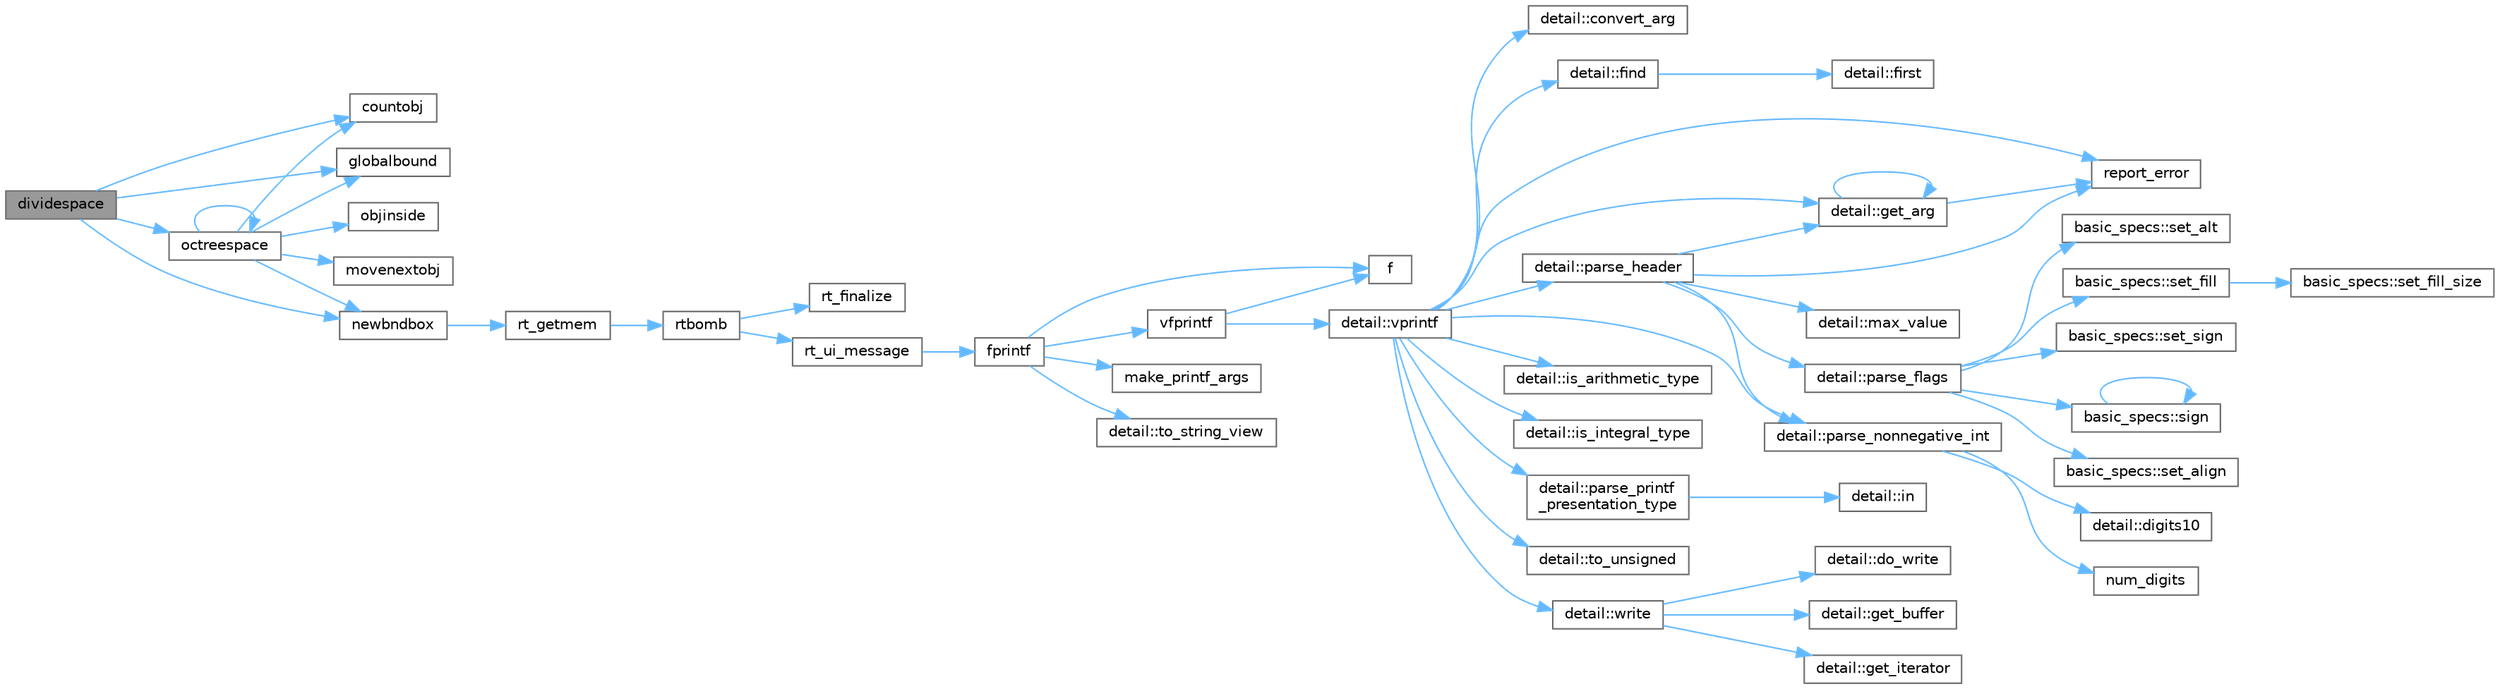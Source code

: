 digraph "dividespace"
{
 // LATEX_PDF_SIZE
  bgcolor="transparent";
  edge [fontname=Helvetica,fontsize=10,labelfontname=Helvetica,labelfontsize=10];
  node [fontname=Helvetica,fontsize=10,shape=box,height=0.2,width=0.4];
  rankdir="LR";
  Node1 [id="Node000001",label="dividespace",height=0.2,width=0.4,color="gray40", fillcolor="grey60", style="filled", fontcolor="black",tooltip=" "];
  Node1 -> Node2 [id="edge54_Node000001_Node000002",color="steelblue1",style="solid",tooltip=" "];
  Node2 [id="Node000002",label="countobj",height=0.2,width=0.4,color="grey40", fillcolor="white", style="filled",URL="$objbound_8cpp.html#a9c3010c40f7aefbea922f08813fca2f1",tooltip=" "];
  Node1 -> Node3 [id="edge55_Node000001_Node000003",color="steelblue1",style="solid",tooltip=" "];
  Node3 [id="Node000003",label="globalbound",height=0.2,width=0.4,color="grey40", fillcolor="white", style="filled",URL="$objbound_8cpp.html#a982c922a696383a944ef667881a751c4",tooltip=" "];
  Node1 -> Node4 [id="edge56_Node000001_Node000004",color="steelblue1",style="solid",tooltip=" "];
  Node4 [id="Node000004",label="newbndbox",height=0.2,width=0.4,color="grey40", fillcolor="white", style="filled",URL="$bndbox_8cpp.html#aff4f21dd448429f3aef775220fd000b4",tooltip=" "];
  Node4 -> Node5 [id="edge57_Node000004_Node000005",color="steelblue1",style="solid",tooltip=" "];
  Node5 [id="Node000005",label="rt_getmem",height=0.2,width=0.4,color="grey40", fillcolor="white", style="filled",URL="$util_8cpp.html#a55411670110436341b6dba465125eb8f",tooltip=" "];
  Node5 -> Node6 [id="edge58_Node000005_Node000006",color="steelblue1",style="solid",tooltip=" "];
  Node6 [id="Node000006",label="rtbomb",height=0.2,width=0.4,color="grey40", fillcolor="white", style="filled",URL="$util_8cpp.html#ab11ff87b1a71787f653c8026fe800e3d",tooltip=" "];
  Node6 -> Node7 [id="edge59_Node000006_Node000007",color="steelblue1",style="solid",tooltip=" "];
  Node7 [id="Node000007",label="rt_finalize",height=0.2,width=0.4,color="grey40", fillcolor="white", style="filled",URL="$tachyon__video_8cpp.html#a846c00845423b3f83b3192ae8b179604",tooltip=" "];
  Node6 -> Node8 [id="edge60_Node000006_Node000008",color="steelblue1",style="solid",tooltip=" "];
  Node8 [id="Node000008",label="rt_ui_message",height=0.2,width=0.4,color="grey40", fillcolor="white", style="filled",URL="$ui_8cpp.html#aea0c1431950c57ff36231c7f4ba804f1",tooltip=" "];
  Node8 -> Node9 [id="edge61_Node000008_Node000009",color="steelblue1",style="solid",tooltip=" "];
  Node9 [id="Node000009",label="fprintf",height=0.2,width=0.4,color="grey40", fillcolor="white", style="filled",URL="$printf_8h.html#a9f315126362cae9675de1642105e631e",tooltip=" "];
  Node9 -> Node10 [id="edge62_Node000009_Node000010",color="steelblue1",style="solid",tooltip=" "];
  Node10 [id="Node000010",label="f",height=0.2,width=0.4,color="grey40", fillcolor="white", style="filled",URL="$cxx11__tensor__map_8cpp.html#a7f507fea02198f6cb81c86640c7b1a4e",tooltip=" "];
  Node9 -> Node11 [id="edge63_Node000009_Node000011",color="steelblue1",style="solid",tooltip=" "];
  Node11 [id="Node000011",label="make_printf_args",height=0.2,width=0.4,color="grey40", fillcolor="white", style="filled",URL="$printf_8h.html#a27dcc0efcda04388971dbea3c875f122",tooltip=" "];
  Node9 -> Node12 [id="edge64_Node000009_Node000012",color="steelblue1",style="solid",tooltip=" "];
  Node12 [id="Node000012",label="detail::to_string_view",height=0.2,width=0.4,color="grey40", fillcolor="white", style="filled",URL="$namespacedetail.html#abeae79fa3e1eded2d8fbd56cc9f0960e",tooltip=" "];
  Node9 -> Node13 [id="edge65_Node000009_Node000013",color="steelblue1",style="solid",tooltip=" "];
  Node13 [id="Node000013",label="vfprintf",height=0.2,width=0.4,color="grey40", fillcolor="white", style="filled",URL="$printf_8h.html#abb30aad964fc771fb52cf3ad88649df2",tooltip=" "];
  Node13 -> Node10 [id="edge66_Node000013_Node000010",color="steelblue1",style="solid",tooltip=" "];
  Node13 -> Node14 [id="edge67_Node000013_Node000014",color="steelblue1",style="solid",tooltip=" "];
  Node14 [id="Node000014",label="detail::vprintf",height=0.2,width=0.4,color="grey40", fillcolor="white", style="filled",URL="$namespacedetail.html#a1c8c2218e4c822aa8f743fb9c573717f",tooltip=" "];
  Node14 -> Node15 [id="edge68_Node000014_Node000015",color="steelblue1",style="solid",tooltip=" "];
  Node15 [id="Node000015",label="detail::convert_arg",height=0.2,width=0.4,color="grey40", fillcolor="white", style="filled",URL="$namespacedetail.html#a03c11572c9a664266d6925f327dec7f3",tooltip=" "];
  Node14 -> Node16 [id="edge69_Node000014_Node000016",color="steelblue1",style="solid",tooltip=" "];
  Node16 [id="Node000016",label="detail::find",height=0.2,width=0.4,color="grey40", fillcolor="white", style="filled",URL="$namespacedetail.html#a6b71952fab3dc32f3edb2c3e9811d8d9",tooltip=" "];
  Node16 -> Node17 [id="edge70_Node000016_Node000017",color="steelblue1",style="solid",tooltip=" "];
  Node17 [id="Node000017",label="detail::first",height=0.2,width=0.4,color="grey40", fillcolor="white", style="filled",URL="$namespacedetail.html#a02319a3deb124802b88b61f85987df5e",tooltip=" "];
  Node14 -> Node18 [id="edge71_Node000014_Node000018",color="steelblue1",style="solid",tooltip=" "];
  Node18 [id="Node000018",label="detail::get_arg",height=0.2,width=0.4,color="grey40", fillcolor="white", style="filled",URL="$namespacedetail.html#a342ef250e45bd09b2ef666b6fae1c355",tooltip=" "];
  Node18 -> Node18 [id="edge72_Node000018_Node000018",color="steelblue1",style="solid",tooltip=" "];
  Node18 -> Node19 [id="edge73_Node000018_Node000019",color="steelblue1",style="solid",tooltip=" "];
  Node19 [id="Node000019",label="report_error",height=0.2,width=0.4,color="grey40", fillcolor="white", style="filled",URL="$format-inl_8h.html#a5555893692b00b61b3886349332fd01f",tooltip=" "];
  Node14 -> Node20 [id="edge74_Node000014_Node000020",color="steelblue1",style="solid",tooltip=" "];
  Node20 [id="Node000020",label="detail::is_arithmetic_type",height=0.2,width=0.4,color="grey40", fillcolor="white", style="filled",URL="$namespacedetail.html#a802c50a56a3495fdab6020b375ba1389",tooltip=" "];
  Node14 -> Node21 [id="edge75_Node000014_Node000021",color="steelblue1",style="solid",tooltip=" "];
  Node21 [id="Node000021",label="detail::is_integral_type",height=0.2,width=0.4,color="grey40", fillcolor="white", style="filled",URL="$namespacedetail.html#a2a60f8d1bee41b803f43fc42b707b5d1",tooltip=" "];
  Node14 -> Node22 [id="edge76_Node000014_Node000022",color="steelblue1",style="solid",tooltip=" "];
  Node22 [id="Node000022",label="detail::parse_header",height=0.2,width=0.4,color="grey40", fillcolor="white", style="filled",URL="$namespacedetail.html#afc9d93e58b8edb8077f8bc8eee7f4035",tooltip=" "];
  Node22 -> Node18 [id="edge77_Node000022_Node000018",color="steelblue1",style="solid",tooltip=" "];
  Node22 -> Node23 [id="edge78_Node000022_Node000023",color="steelblue1",style="solid",tooltip=" "];
  Node23 [id="Node000023",label="detail::max_value",height=0.2,width=0.4,color="grey40", fillcolor="white", style="filled",URL="$namespacedetail.html#a45c2130c44ebe54179eafcee3cda2bfb",tooltip=" "];
  Node22 -> Node24 [id="edge79_Node000022_Node000024",color="steelblue1",style="solid",tooltip=" "];
  Node24 [id="Node000024",label="detail::parse_flags",height=0.2,width=0.4,color="grey40", fillcolor="white", style="filled",URL="$namespacedetail.html#a4213daed116a37e1767881da51238261",tooltip=" "];
  Node24 -> Node25 [id="edge80_Node000024_Node000025",color="steelblue1",style="solid",tooltip=" "];
  Node25 [id="Node000025",label="basic_specs::set_align",height=0.2,width=0.4,color="grey40", fillcolor="white", style="filled",URL="$classbasic__specs.html#ad73b6f854341aaabc744bf54e6ea6af6",tooltip=" "];
  Node24 -> Node26 [id="edge81_Node000024_Node000026",color="steelblue1",style="solid",tooltip=" "];
  Node26 [id="Node000026",label="basic_specs::set_alt",height=0.2,width=0.4,color="grey40", fillcolor="white", style="filled",URL="$classbasic__specs.html#a5f10314706a8a3d579f882f30d283b61",tooltip=" "];
  Node24 -> Node27 [id="edge82_Node000024_Node000027",color="steelblue1",style="solid",tooltip=" "];
  Node27 [id="Node000027",label="basic_specs::set_fill",height=0.2,width=0.4,color="grey40", fillcolor="white", style="filled",URL="$classbasic__specs.html#a1600987fb39fed5dfdac21b218061a9e",tooltip=" "];
  Node27 -> Node28 [id="edge83_Node000027_Node000028",color="steelblue1",style="solid",tooltip=" "];
  Node28 [id="Node000028",label="basic_specs::set_fill_size",height=0.2,width=0.4,color="grey40", fillcolor="white", style="filled",URL="$classbasic__specs.html#a4b36db5ad1e38169bd6653635d5e69cd",tooltip=" "];
  Node24 -> Node29 [id="edge84_Node000024_Node000029",color="steelblue1",style="solid",tooltip=" "];
  Node29 [id="Node000029",label="basic_specs::set_sign",height=0.2,width=0.4,color="grey40", fillcolor="white", style="filled",URL="$classbasic__specs.html#a7020ec66ba6918727e4102567c5c731a",tooltip=" "];
  Node24 -> Node30 [id="edge85_Node000024_Node000030",color="steelblue1",style="solid",tooltip=" "];
  Node30 [id="Node000030",label="basic_specs::sign",height=0.2,width=0.4,color="grey40", fillcolor="white", style="filled",URL="$classbasic__specs.html#a380e6ff33a8ae05e3ef479bf95696ad2",tooltip=" "];
  Node30 -> Node30 [id="edge86_Node000030_Node000030",color="steelblue1",style="solid",tooltip=" "];
  Node22 -> Node31 [id="edge87_Node000022_Node000031",color="steelblue1",style="solid",tooltip=" "];
  Node31 [id="Node000031",label="detail::parse_nonnegative_int",height=0.2,width=0.4,color="grey40", fillcolor="white", style="filled",URL="$namespacedetail.html#a338caba782225e115a9902d4d0835f5f",tooltip=" "];
  Node31 -> Node32 [id="edge88_Node000031_Node000032",color="steelblue1",style="solid",tooltip=" "];
  Node32 [id="Node000032",label="detail::digits10",height=0.2,width=0.4,color="grey40", fillcolor="white", style="filled",URL="$namespacedetail.html#a3a043db05db2d07deb2d98ba2d04b4eb",tooltip=" "];
  Node31 -> Node33 [id="edge89_Node000031_Node000033",color="steelblue1",style="solid",tooltip=" "];
  Node33 [id="Node000033",label="num_digits",height=0.2,width=0.4,color="grey40", fillcolor="white", style="filled",URL="$_sequence_8c.html#aa16e8c03d098498ad9c8839cf2c48044",tooltip=" "];
  Node22 -> Node19 [id="edge90_Node000022_Node000019",color="steelblue1",style="solid",tooltip=" "];
  Node14 -> Node31 [id="edge91_Node000014_Node000031",color="steelblue1",style="solid",tooltip=" "];
  Node14 -> Node34 [id="edge92_Node000014_Node000034",color="steelblue1",style="solid",tooltip=" "];
  Node34 [id="Node000034",label="detail::parse_printf\l_presentation_type",height=0.2,width=0.4,color="grey40", fillcolor="white", style="filled",URL="$namespacedetail.html#aa2cb095169b23e3a66260ad7078f44cc",tooltip=" "];
  Node34 -> Node35 [id="edge93_Node000034_Node000035",color="steelblue1",style="solid",tooltip=" "];
  Node35 [id="Node000035",label="detail::in",height=0.2,width=0.4,color="grey40", fillcolor="white", style="filled",URL="$namespacedetail.html#a52a5e2ed06c229dcf95ea5c46d48d05e",tooltip=" "];
  Node14 -> Node19 [id="edge94_Node000014_Node000019",color="steelblue1",style="solid",tooltip=" "];
  Node14 -> Node36 [id="edge95_Node000014_Node000036",color="steelblue1",style="solid",tooltip=" "];
  Node36 [id="Node000036",label="detail::to_unsigned",height=0.2,width=0.4,color="grey40", fillcolor="white", style="filled",URL="$namespacedetail.html#a4855e668246c731a97484efc329f2aac",tooltip=" "];
  Node14 -> Node37 [id="edge96_Node000014_Node000037",color="steelblue1",style="solid",tooltip=" "];
  Node37 [id="Node000037",label="detail::write",height=0.2,width=0.4,color="grey40", fillcolor="white", style="filled",URL="$namespacedetail.html#a29dacf26eedc9e3575fb57329a5ca0a3",tooltip=" "];
  Node37 -> Node38 [id="edge97_Node000037_Node000038",color="steelblue1",style="solid",tooltip=" "];
  Node38 [id="Node000038",label="detail::do_write",height=0.2,width=0.4,color="grey40", fillcolor="white", style="filled",URL="$namespacedetail.html#a5007cc441bd246a9096070c10d1ea683",tooltip=" "];
  Node37 -> Node39 [id="edge98_Node000037_Node000039",color="steelblue1",style="solid",tooltip=" "];
  Node39 [id="Node000039",label="detail::get_buffer",height=0.2,width=0.4,color="grey40", fillcolor="white", style="filled",URL="$namespacedetail.html#ad803bb19df422bc4c4f92d75c7564437",tooltip=" "];
  Node37 -> Node40 [id="edge99_Node000037_Node000040",color="steelblue1",style="solid",tooltip=" "];
  Node40 [id="Node000040",label="detail::get_iterator",height=0.2,width=0.4,color="grey40", fillcolor="white", style="filled",URL="$namespacedetail.html#a05e3e231207d3f28f83261c2e7ad2fe5",tooltip=" "];
  Node1 -> Node41 [id="edge100_Node000001_Node000041",color="steelblue1",style="solid",tooltip=" "];
  Node41 [id="Node000041",label="octreespace",height=0.2,width=0.4,color="grey40", fillcolor="white", style="filled",URL="$objbound_8cpp.html#a877d7bb785644657ba5a7a2aef297f03",tooltip=" "];
  Node41 -> Node2 [id="edge101_Node000041_Node000002",color="steelblue1",style="solid",tooltip=" "];
  Node41 -> Node3 [id="edge102_Node000041_Node000003",color="steelblue1",style="solid",tooltip=" "];
  Node41 -> Node42 [id="edge103_Node000041_Node000042",color="steelblue1",style="solid",tooltip=" "];
  Node42 [id="Node000042",label="movenextobj",height=0.2,width=0.4,color="grey40", fillcolor="white", style="filled",URL="$objbound_8cpp.html#a6cbe5e3bf07b0d158cb797eb71a33243",tooltip=" "];
  Node41 -> Node4 [id="edge104_Node000041_Node000004",color="steelblue1",style="solid",tooltip=" "];
  Node41 -> Node43 [id="edge105_Node000041_Node000043",color="steelblue1",style="solid",tooltip=" "];
  Node43 [id="Node000043",label="objinside",height=0.2,width=0.4,color="grey40", fillcolor="white", style="filled",URL="$objbound_8cpp.html#a592be214030b24005a8199a1b1353861",tooltip=" "];
  Node41 -> Node41 [id="edge106_Node000041_Node000041",color="steelblue1",style="solid",tooltip=" "];
}
